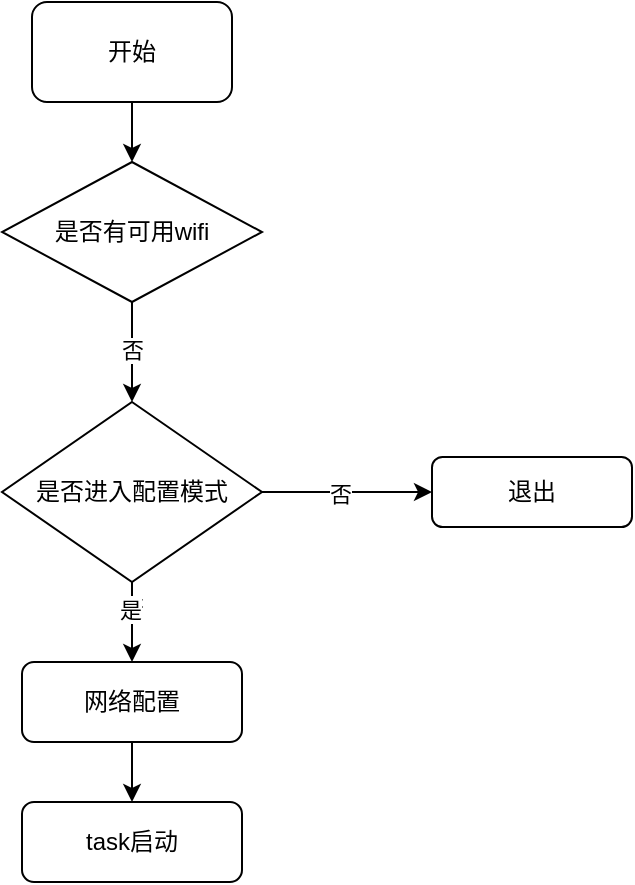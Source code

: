 <mxfile version="26.2.9">
  <diagram name="第 1 页" id="ccLx-UHbtkZaUccEYI7R">
    <mxGraphModel dx="1428" dy="743" grid="1" gridSize="10" guides="1" tooltips="1" connect="1" arrows="1" fold="1" page="1" pageScale="1" pageWidth="2000" pageHeight="2000" math="0" shadow="0">
      <root>
        <mxCell id="0" />
        <mxCell id="1" parent="0" />
        <mxCell id="8pVYluNRPMLra0pPgN6f-12" style="edgeStyle=orthogonalEdgeStyle;rounded=0;orthogonalLoop=1;jettySize=auto;html=1;exitX=0.5;exitY=1;exitDx=0;exitDy=0;entryX=0.5;entryY=0;entryDx=0;entryDy=0;" edge="1" parent="1" source="8pVYluNRPMLra0pPgN6f-1" target="8pVYluNRPMLra0pPgN6f-11">
          <mxGeometry relative="1" as="geometry" />
        </mxCell>
        <mxCell id="8pVYluNRPMLra0pPgN6f-1" value="开始" style="rounded=1;whiteSpace=wrap;html=1;" vertex="1" parent="1">
          <mxGeometry x="510" y="130" width="100" height="50" as="geometry" />
        </mxCell>
        <mxCell id="8pVYluNRPMLra0pPgN6f-4" style="edgeStyle=orthogonalEdgeStyle;rounded=0;orthogonalLoop=1;jettySize=auto;html=1;exitX=1;exitY=0.5;exitDx=0;exitDy=0;" edge="1" parent="1" source="8pVYluNRPMLra0pPgN6f-2" target="8pVYluNRPMLra0pPgN6f-3">
          <mxGeometry relative="1" as="geometry" />
        </mxCell>
        <mxCell id="8pVYluNRPMLra0pPgN6f-16" value="否" style="edgeLabel;html=1;align=center;verticalAlign=middle;resizable=0;points=[];" vertex="1" connectable="0" parent="8pVYluNRPMLra0pPgN6f-4">
          <mxGeometry x="-0.082" y="-1" relative="1" as="geometry">
            <mxPoint as="offset" />
          </mxGeometry>
        </mxCell>
        <mxCell id="8pVYluNRPMLra0pPgN6f-9" style="edgeStyle=orthogonalEdgeStyle;rounded=0;orthogonalLoop=1;jettySize=auto;html=1;exitX=0.5;exitY=1;exitDx=0;exitDy=0;entryX=0.5;entryY=0;entryDx=0;entryDy=0;" edge="1" parent="1" source="8pVYluNRPMLra0pPgN6f-2" target="8pVYluNRPMLra0pPgN6f-8">
          <mxGeometry relative="1" as="geometry" />
        </mxCell>
        <mxCell id="8pVYluNRPMLra0pPgN6f-10" value="否" style="edgeLabel;html=1;align=center;verticalAlign=middle;resizable=0;points=[];" vertex="1" connectable="0" parent="8pVYluNRPMLra0pPgN6f-9">
          <mxGeometry x="-0.36" relative="1" as="geometry">
            <mxPoint as="offset" />
          </mxGeometry>
        </mxCell>
        <mxCell id="8pVYluNRPMLra0pPgN6f-17" value="是" style="edgeLabel;html=1;align=center;verticalAlign=middle;resizable=0;points=[];" vertex="1" connectable="0" parent="8pVYluNRPMLra0pPgN6f-9">
          <mxGeometry x="-0.31" y="-1" relative="1" as="geometry">
            <mxPoint as="offset" />
          </mxGeometry>
        </mxCell>
        <mxCell id="8pVYluNRPMLra0pPgN6f-2" value="是否进入配置模式" style="rhombus;whiteSpace=wrap;html=1;" vertex="1" parent="1">
          <mxGeometry x="495" y="330" width="130" height="90" as="geometry" />
        </mxCell>
        <mxCell id="8pVYluNRPMLra0pPgN6f-3" value="退出" style="rounded=1;whiteSpace=wrap;html=1;" vertex="1" parent="1">
          <mxGeometry x="710" y="357.5" width="100" height="35" as="geometry" />
        </mxCell>
        <mxCell id="8pVYluNRPMLra0pPgN6f-20" style="edgeStyle=orthogonalEdgeStyle;rounded=0;orthogonalLoop=1;jettySize=auto;html=1;exitX=0.5;exitY=1;exitDx=0;exitDy=0;entryX=0.5;entryY=0;entryDx=0;entryDy=0;" edge="1" parent="1" source="8pVYluNRPMLra0pPgN6f-8" target="8pVYluNRPMLra0pPgN6f-19">
          <mxGeometry relative="1" as="geometry" />
        </mxCell>
        <mxCell id="8pVYluNRPMLra0pPgN6f-8" value="网络配置" style="rounded=1;whiteSpace=wrap;html=1;" vertex="1" parent="1">
          <mxGeometry x="505" y="460" width="110" height="40" as="geometry" />
        </mxCell>
        <mxCell id="8pVYluNRPMLra0pPgN6f-13" style="edgeStyle=orthogonalEdgeStyle;rounded=0;orthogonalLoop=1;jettySize=auto;html=1;exitX=0.5;exitY=1;exitDx=0;exitDy=0;" edge="1" parent="1" source="8pVYluNRPMLra0pPgN6f-11">
          <mxGeometry relative="1" as="geometry">
            <mxPoint x="560" y="330" as="targetPoint" />
          </mxGeometry>
        </mxCell>
        <mxCell id="8pVYluNRPMLra0pPgN6f-14" value="否" style="edgeLabel;html=1;align=center;verticalAlign=middle;resizable=0;points=[];" vertex="1" connectable="0" parent="8pVYluNRPMLra0pPgN6f-13">
          <mxGeometry x="-0.044" y="-2" relative="1" as="geometry">
            <mxPoint x="2" as="offset" />
          </mxGeometry>
        </mxCell>
        <mxCell id="8pVYluNRPMLra0pPgN6f-11" value="是否有可用wifi" style="rhombus;whiteSpace=wrap;html=1;" vertex="1" parent="1">
          <mxGeometry x="495" y="210" width="130" height="70" as="geometry" />
        </mxCell>
        <mxCell id="8pVYluNRPMLra0pPgN6f-19" value="task启动" style="rounded=1;whiteSpace=wrap;html=1;" vertex="1" parent="1">
          <mxGeometry x="505" y="530" width="110" height="40" as="geometry" />
        </mxCell>
      </root>
    </mxGraphModel>
  </diagram>
</mxfile>
